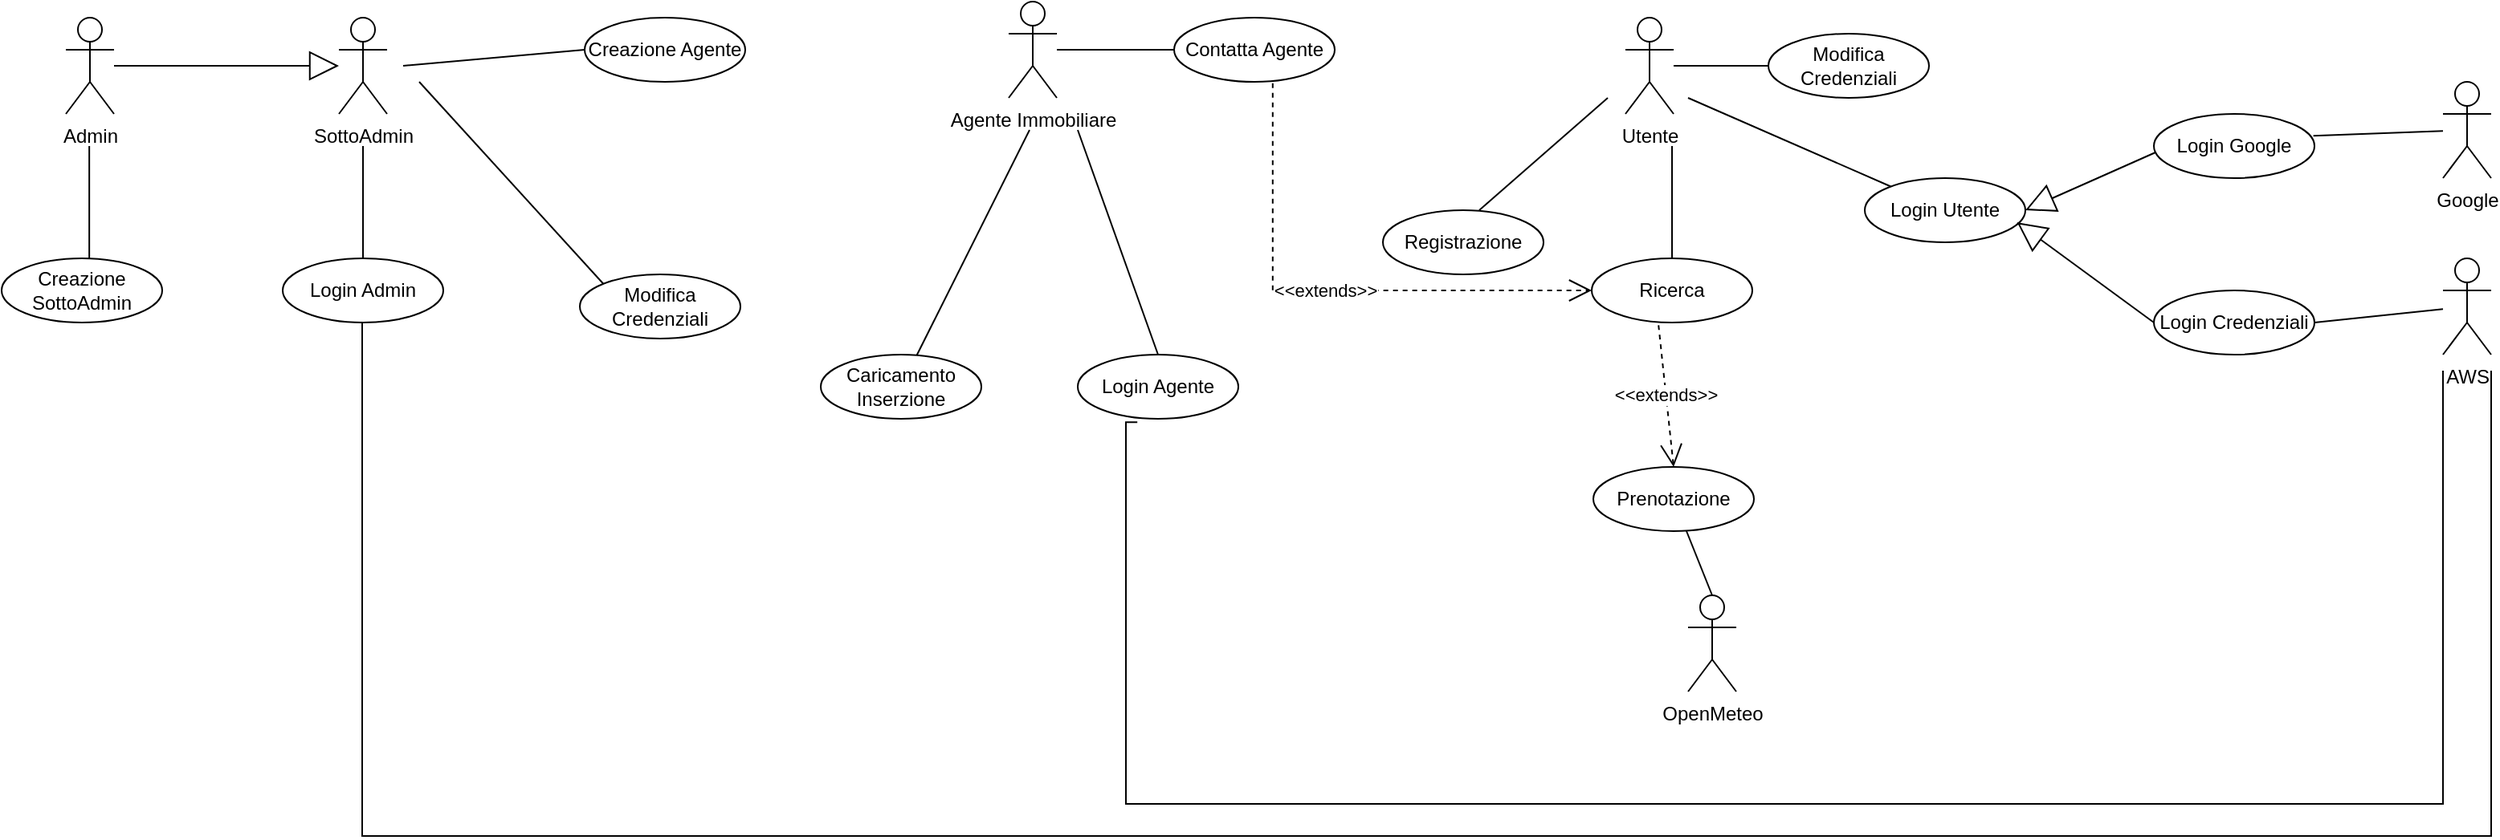 <mxfile version="26.2.14" pages="2">
  <diagram name="Pagina-3" id="WdsdcK6bDClHhAja2yAE">
    <mxGraphModel dx="1676" dy="636" grid="1" gridSize="10" guides="1" tooltips="1" connect="1" arrows="1" fold="1" page="1" pageScale="1" pageWidth="827" pageHeight="1169" math="0" shadow="0">
      <root>
        <mxCell id="0" />
        <mxCell id="1" parent="0" />
        <mxCell id="-wP4TRhqMFrlBuhKo1AS-1" value="Admin" style="shape=umlActor;verticalLabelPosition=bottom;verticalAlign=top;html=1;outlineConnect=0;" vertex="1" parent="1">
          <mxGeometry x="240" y="130" width="30" height="60" as="geometry" />
        </mxCell>
        <mxCell id="-wP4TRhqMFrlBuhKo1AS-2" value="Utente" style="shape=umlActor;verticalLabelPosition=bottom;verticalAlign=top;html=1;outlineConnect=0;" vertex="1" parent="1">
          <mxGeometry x="1211" y="130" width="30" height="60" as="geometry" />
        </mxCell>
        <mxCell id="-wP4TRhqMFrlBuhKo1AS-4" value="Agente Immobiliare" style="shape=umlActor;verticalLabelPosition=bottom;verticalAlign=top;html=1;outlineConnect=0;" vertex="1" parent="1">
          <mxGeometry x="827" y="120" width="30" height="60" as="geometry" />
        </mxCell>
        <mxCell id="-wP4TRhqMFrlBuhKo1AS-6" value="OpenMeteo" style="shape=umlActor;verticalLabelPosition=bottom;verticalAlign=top;html=1;outlineConnect=0;" vertex="1" parent="1">
          <mxGeometry x="1250" y="490" width="30" height="60" as="geometry" />
        </mxCell>
        <mxCell id="-wP4TRhqMFrlBuhKo1AS-7" value="SottoAdmin" style="shape=umlActor;verticalLabelPosition=bottom;verticalAlign=top;html=1;outlineConnect=0;" vertex="1" parent="1">
          <mxGeometry x="410" y="130" width="30" height="60" as="geometry" />
        </mxCell>
        <mxCell id="-wP4TRhqMFrlBuhKo1AS-22" value="Login Admin" style="ellipse;whiteSpace=wrap;html=1;align=center;" vertex="1" parent="1">
          <mxGeometry x="375" y="280" width="100" height="40" as="geometry" />
        </mxCell>
        <mxCell id="-wP4TRhqMFrlBuhKo1AS-23" value="Login Utente" style="ellipse;whiteSpace=wrap;html=1;align=center;" vertex="1" parent="1">
          <mxGeometry x="1360" y="230" width="100" height="40" as="geometry" />
        </mxCell>
        <mxCell id="-wP4TRhqMFrlBuhKo1AS-24" value="Login Agente" style="ellipse;whiteSpace=wrap;html=1;align=center;" vertex="1" parent="1">
          <mxGeometry x="870" y="340" width="100" height="40" as="geometry" />
        </mxCell>
        <mxCell id="-wP4TRhqMFrlBuhKo1AS-25" value="Creazione Agente" style="ellipse;whiteSpace=wrap;html=1;align=center;" vertex="1" parent="1">
          <mxGeometry x="563" y="130" width="100" height="40" as="geometry" />
        </mxCell>
        <mxCell id="-wP4TRhqMFrlBuhKo1AS-26" value="Modifica Credenziali" style="ellipse;whiteSpace=wrap;html=1;align=center;" vertex="1" parent="1">
          <mxGeometry x="560" y="290" width="100" height="40" as="geometry" />
        </mxCell>
        <mxCell id="-wP4TRhqMFrlBuhKo1AS-27" value="Creazione SottoAdmin" style="ellipse;whiteSpace=wrap;html=1;align=center;" vertex="1" parent="1">
          <mxGeometry x="200" y="280" width="100" height="40" as="geometry" />
        </mxCell>
        <mxCell id="-wP4TRhqMFrlBuhKo1AS-30" value="Caricamento Inserzione" style="ellipse;whiteSpace=wrap;html=1;align=center;" vertex="1" parent="1">
          <mxGeometry x="710" y="340" width="100" height="40" as="geometry" />
        </mxCell>
        <mxCell id="-wP4TRhqMFrlBuhKo1AS-31" value="Contatta Agente" style="ellipse;whiteSpace=wrap;html=1;align=center;" vertex="1" parent="1">
          <mxGeometry x="930" y="130" width="100" height="40" as="geometry" />
        </mxCell>
        <mxCell id="-wP4TRhqMFrlBuhKo1AS-32" value="Registrazione" style="ellipse;whiteSpace=wrap;html=1;align=center;" vertex="1" parent="1">
          <mxGeometry x="1060" y="250" width="100" height="40" as="geometry" />
        </mxCell>
        <mxCell id="-wP4TRhqMFrlBuhKo1AS-33" value="Ricerca" style="ellipse;whiteSpace=wrap;html=1;align=center;" vertex="1" parent="1">
          <mxGeometry x="1190" y="280" width="100" height="40" as="geometry" />
        </mxCell>
        <mxCell id="-wP4TRhqMFrlBuhKo1AS-35" value="Prenotazione" style="ellipse;whiteSpace=wrap;html=1;align=center;" vertex="1" parent="1">
          <mxGeometry x="1191" y="410" width="100" height="40" as="geometry" />
        </mxCell>
        <mxCell id="-wP4TRhqMFrlBuhKo1AS-37" value="&amp;lt;&amp;lt;extends&amp;gt;&amp;gt;" style="endArrow=open;endSize=12;dashed=1;html=1;rounded=0;exitX=0.416;exitY=1.041;exitDx=0;exitDy=0;exitPerimeter=0;entryX=0.5;entryY=0;entryDx=0;entryDy=0;" edge="1" parent="1" source="-wP4TRhqMFrlBuhKo1AS-33" target="-wP4TRhqMFrlBuhKo1AS-35">
          <mxGeometry x="-0.01" width="160" relative="1" as="geometry">
            <mxPoint x="710" y="310" as="sourcePoint" />
            <mxPoint x="870" y="310" as="targetPoint" />
            <mxPoint as="offset" />
          </mxGeometry>
        </mxCell>
        <mxCell id="-wP4TRhqMFrlBuhKo1AS-38" value="&amp;lt;&amp;lt;extends&amp;gt;&amp;gt;" style="endArrow=open;endSize=12;dashed=1;html=1;rounded=0;entryX=0;entryY=0.5;entryDx=0;entryDy=0;exitX=0.614;exitY=1.023;exitDx=0;exitDy=0;exitPerimeter=0;edgeStyle=orthogonalEdgeStyle;" edge="1" parent="1" source="-wP4TRhqMFrlBuhKo1AS-31" target="-wP4TRhqMFrlBuhKo1AS-33">
          <mxGeometry x="-0.01" width="160" relative="1" as="geometry">
            <mxPoint x="710" y="220" as="sourcePoint" />
            <mxPoint x="1251" y="420" as="targetPoint" />
            <mxPoint as="offset" />
          </mxGeometry>
        </mxCell>
        <mxCell id="-wP4TRhqMFrlBuhKo1AS-40" value="" style="endArrow=none;html=1;rounded=0;entryX=0;entryY=0.5;entryDx=0;entryDy=0;" edge="1" parent="1" source="-wP4TRhqMFrlBuhKo1AS-4" target="-wP4TRhqMFrlBuhKo1AS-31">
          <mxGeometry width="50" height="50" relative="1" as="geometry">
            <mxPoint x="780" y="270" as="sourcePoint" />
            <mxPoint x="830" y="220" as="targetPoint" />
          </mxGeometry>
        </mxCell>
        <mxCell id="-wP4TRhqMFrlBuhKo1AS-41" value="" style="endArrow=none;html=1;rounded=0;" edge="1" parent="1" target="-wP4TRhqMFrlBuhKo1AS-30">
          <mxGeometry width="50" height="50" relative="1" as="geometry">
            <mxPoint x="840" y="200" as="sourcePoint" />
            <mxPoint x="940" y="160" as="targetPoint" />
          </mxGeometry>
        </mxCell>
        <mxCell id="-wP4TRhqMFrlBuhKo1AS-42" value="" style="endArrow=none;html=1;rounded=0;entryX=0.5;entryY=0;entryDx=0;entryDy=0;" edge="1" parent="1" target="-wP4TRhqMFrlBuhKo1AS-24">
          <mxGeometry width="50" height="50" relative="1" as="geometry">
            <mxPoint x="870" y="200" as="sourcePoint" />
            <mxPoint x="780" y="350" as="targetPoint" />
          </mxGeometry>
        </mxCell>
        <mxCell id="-wP4TRhqMFrlBuhKo1AS-43" value="" style="endArrow=block;endSize=16;endFill=0;html=1;rounded=0;entryX=1;entryY=0.5;entryDx=0;entryDy=0;" edge="1" parent="1" target="-wP4TRhqMFrlBuhKo1AS-23">
          <mxGeometry width="160" relative="1" as="geometry">
            <mxPoint x="1550" y="210" as="sourcePoint" />
            <mxPoint x="1330" y="250" as="targetPoint" />
          </mxGeometry>
        </mxCell>
        <mxCell id="-wP4TRhqMFrlBuhKo1AS-44" value="Login Credenziali" style="ellipse;whiteSpace=wrap;html=1;align=center;" vertex="1" parent="1">
          <mxGeometry x="1540" y="300" width="100" height="40" as="geometry" />
        </mxCell>
        <mxCell id="-wP4TRhqMFrlBuhKo1AS-45" value="Login Google" style="ellipse;whiteSpace=wrap;html=1;align=center;" vertex="1" parent="1">
          <mxGeometry x="1540" y="190" width="100" height="40" as="geometry" />
        </mxCell>
        <mxCell id="-wP4TRhqMFrlBuhKo1AS-47" value="" style="endArrow=block;endSize=16;endFill=0;html=1;rounded=0;entryX=0.948;entryY=0.689;entryDx=0;entryDy=0;entryPerimeter=0;exitX=0;exitY=0.5;exitDx=0;exitDy=0;" edge="1" parent="1" source="-wP4TRhqMFrlBuhKo1AS-44" target="-wP4TRhqMFrlBuhKo1AS-23">
          <mxGeometry width="160" relative="1" as="geometry">
            <mxPoint x="1560" y="220" as="sourcePoint" />
            <mxPoint x="1470" y="260" as="targetPoint" />
          </mxGeometry>
        </mxCell>
        <mxCell id="-wP4TRhqMFrlBuhKo1AS-48" value="AWS" style="shape=umlActor;verticalLabelPosition=bottom;verticalAlign=top;html=1;outlineConnect=0;" vertex="1" parent="1">
          <mxGeometry x="1720" y="280" width="30" height="60" as="geometry" />
        </mxCell>
        <mxCell id="-wP4TRhqMFrlBuhKo1AS-49" value="Google" style="shape=umlActor;verticalLabelPosition=bottom;verticalAlign=top;html=1;outlineConnect=0;" vertex="1" parent="1">
          <mxGeometry x="1720" y="170" width="30" height="60" as="geometry" />
        </mxCell>
        <mxCell id="-wP4TRhqMFrlBuhKo1AS-51" value="" style="endArrow=none;html=1;rounded=0;exitX=0.993;exitY=0.341;exitDx=0;exitDy=0;exitPerimeter=0;" edge="1" parent="1" source="-wP4TRhqMFrlBuhKo1AS-45" target="-wP4TRhqMFrlBuhKo1AS-49">
          <mxGeometry width="50" height="50" relative="1" as="geometry">
            <mxPoint x="1350" y="270" as="sourcePoint" />
            <mxPoint x="1400" y="220" as="targetPoint" />
          </mxGeometry>
        </mxCell>
        <mxCell id="-wP4TRhqMFrlBuhKo1AS-52" value="" style="endArrow=none;html=1;rounded=0;exitX=1;exitY=0.5;exitDx=0;exitDy=0;" edge="1" parent="1" source="-wP4TRhqMFrlBuhKo1AS-44" target="-wP4TRhqMFrlBuhKo1AS-48">
          <mxGeometry width="50" height="50" relative="1" as="geometry">
            <mxPoint x="1649" y="214" as="sourcePoint" />
            <mxPoint x="1730" y="211" as="targetPoint" />
          </mxGeometry>
        </mxCell>
        <mxCell id="-wP4TRhqMFrlBuhKo1AS-53" value="" style="endArrow=none;html=1;rounded=0;entryX=0.5;entryY=0;entryDx=0;entryDy=0;" edge="1" parent="1" target="-wP4TRhqMFrlBuhKo1AS-33">
          <mxGeometry width="50" height="50" relative="1" as="geometry">
            <mxPoint x="1240" y="210" as="sourcePoint" />
            <mxPoint x="1730" y="211" as="targetPoint" />
          </mxGeometry>
        </mxCell>
        <mxCell id="-wP4TRhqMFrlBuhKo1AS-54" value="Modifica Credenziali" style="ellipse;whiteSpace=wrap;html=1;align=center;" vertex="1" parent="1">
          <mxGeometry x="1300" y="140" width="100" height="40" as="geometry" />
        </mxCell>
        <mxCell id="-wP4TRhqMFrlBuhKo1AS-55" value="" style="endArrow=none;html=1;rounded=0;" edge="1" parent="1" source="-wP4TRhqMFrlBuhKo1AS-2" target="-wP4TRhqMFrlBuhKo1AS-54">
          <mxGeometry width="50" height="50" relative="1" as="geometry">
            <mxPoint x="1250" y="220" as="sourcePoint" />
            <mxPoint x="1250" y="290" as="targetPoint" />
          </mxGeometry>
        </mxCell>
        <mxCell id="-wP4TRhqMFrlBuhKo1AS-56" value="" style="endArrow=none;html=1;rounded=0;" edge="1" parent="1" target="-wP4TRhqMFrlBuhKo1AS-23">
          <mxGeometry width="50" height="50" relative="1" as="geometry">
            <mxPoint x="1250" y="180" as="sourcePoint" />
            <mxPoint x="1310" y="170" as="targetPoint" />
          </mxGeometry>
        </mxCell>
        <mxCell id="-wP4TRhqMFrlBuhKo1AS-57" value="" style="endArrow=none;html=1;rounded=0;entryX=0.5;entryY=0;entryDx=0;entryDy=0;entryPerimeter=0;" edge="1" parent="1" source="-wP4TRhqMFrlBuhKo1AS-35" target="-wP4TRhqMFrlBuhKo1AS-6">
          <mxGeometry width="50" height="50" relative="1" as="geometry">
            <mxPoint x="1370" y="400" as="sourcePoint" />
            <mxPoint x="1420" y="350" as="targetPoint" />
          </mxGeometry>
        </mxCell>
        <mxCell id="-wP4TRhqMFrlBuhKo1AS-58" value="" style="endArrow=none;html=1;rounded=0;entryX=0.6;entryY=0;entryDx=0;entryDy=0;entryPerimeter=0;" edge="1" parent="1" target="-wP4TRhqMFrlBuhKo1AS-32">
          <mxGeometry width="50" height="50" relative="1" as="geometry">
            <mxPoint x="1200" y="180" as="sourcePoint" />
            <mxPoint x="1386" y="245" as="targetPoint" />
          </mxGeometry>
        </mxCell>
        <mxCell id="-wP4TRhqMFrlBuhKo1AS-59" value="" style="endArrow=none;html=1;rounded=0;entryX=0;entryY=0.5;entryDx=0;entryDy=0;" edge="1" parent="1" target="-wP4TRhqMFrlBuhKo1AS-25">
          <mxGeometry width="50" height="50" relative="1" as="geometry">
            <mxPoint x="450" y="160" as="sourcePoint" />
            <mxPoint x="930" y="360" as="targetPoint" />
          </mxGeometry>
        </mxCell>
        <mxCell id="-wP4TRhqMFrlBuhKo1AS-60" value="" style="endArrow=none;html=1;rounded=0;entryX=0;entryY=0;entryDx=0;entryDy=0;" edge="1" parent="1" target="-wP4TRhqMFrlBuhKo1AS-26">
          <mxGeometry width="50" height="50" relative="1" as="geometry">
            <mxPoint x="460" y="170" as="sourcePoint" />
            <mxPoint x="573" y="160" as="targetPoint" />
          </mxGeometry>
        </mxCell>
        <mxCell id="-wP4TRhqMFrlBuhKo1AS-61" value="" style="endArrow=none;html=1;rounded=0;entryX=0.5;entryY=0;entryDx=0;entryDy=0;" edge="1" parent="1" target="-wP4TRhqMFrlBuhKo1AS-22">
          <mxGeometry width="50" height="50" relative="1" as="geometry">
            <mxPoint x="425" y="210" as="sourcePoint" />
            <mxPoint x="585" y="306" as="targetPoint" />
          </mxGeometry>
        </mxCell>
        <mxCell id="-wP4TRhqMFrlBuhKo1AS-62" value="" style="endArrow=none;html=1;rounded=0;entryX=0.5;entryY=0;entryDx=0;entryDy=0;" edge="1" parent="1">
          <mxGeometry width="50" height="50" relative="1" as="geometry">
            <mxPoint x="254.58" y="210" as="sourcePoint" />
            <mxPoint x="254.58" y="280" as="targetPoint" />
          </mxGeometry>
        </mxCell>
        <mxCell id="-wP4TRhqMFrlBuhKo1AS-64" value="" style="endArrow=block;endSize=16;endFill=0;html=1;rounded=0;" edge="1" parent="1" source="-wP4TRhqMFrlBuhKo1AS-1" target="-wP4TRhqMFrlBuhKo1AS-7">
          <mxGeometry width="160" relative="1" as="geometry">
            <mxPoint x="380" y="140" as="sourcePoint" />
            <mxPoint x="290" y="180" as="targetPoint" />
          </mxGeometry>
        </mxCell>
        <mxCell id="-wP4TRhqMFrlBuhKo1AS-65" value="" style="endArrow=none;html=1;rounded=0;edgeStyle=orthogonalEdgeStyle;" edge="1" parent="1">
          <mxGeometry width="50" height="50" relative="1" as="geometry">
            <mxPoint x="424.5" y="320" as="sourcePoint" />
            <mxPoint x="1750" y="350" as="targetPoint" />
            <Array as="points">
              <mxPoint x="424" y="640" />
              <mxPoint x="1750" y="640" />
            </Array>
          </mxGeometry>
        </mxCell>
        <mxCell id="-wP4TRhqMFrlBuhKo1AS-66" value="" style="endArrow=none;html=1;rounded=0;edgeStyle=orthogonalEdgeStyle;exitX=0.371;exitY=1.053;exitDx=0;exitDy=0;exitPerimeter=0;" edge="1" parent="1" source="-wP4TRhqMFrlBuhKo1AS-24">
          <mxGeometry width="50" height="50" relative="1" as="geometry">
            <mxPoint x="434.5" y="330" as="sourcePoint" />
            <mxPoint x="1720" y="350" as="targetPoint" />
            <Array as="points">
              <mxPoint x="900" y="382" />
              <mxPoint x="900" y="620" />
              <mxPoint x="1720" y="620" />
              <mxPoint x="1720" y="350" />
            </Array>
          </mxGeometry>
        </mxCell>
      </root>
    </mxGraphModel>
  </diagram>
  <diagram name="Pagina-3" id="ogd4KC8jwl-Q6qPREY6D">
    <mxGraphModel dx="3092" dy="-1649" grid="1" gridSize="10" guides="1" tooltips="1" connect="1" arrows="1" fold="1" page="1" pageScale="1" pageWidth="827" pageHeight="1169" math="0" shadow="0">
      <root>
        <mxCell id="0" />
        <mxCell id="1" parent="0" />
        <mxCell id="4wMO9JpfCpaA2tnQ1esn-194" value="" style="swimlane;fontStyle=0;childLayout=stackLayout;horizontal=1;startSize=0;fillColor=none;horizontalStack=0;resizeParent=1;resizeParentMax=0;resizeLast=0;collapsible=1;marginBottom=0;whiteSpace=wrap;html=1;fontSize=16;movable=1;resizable=1;rotatable=1;deletable=1;editable=1;locked=0;connectable=1;" parent="1" vertex="1">
          <mxGeometry x="-521.56" y="3112.588" width="200" height="144" as="geometry">
            <mxRectangle x="-460" y="200" width="50" height="40" as="alternateBounds" />
          </mxGeometry>
        </mxCell>
        <mxCell id="4wMO9JpfCpaA2tnQ1esn-195" value="&lt;p style=&quot;margin:0px;margin-top:4px;text-align:center;&quot;&gt;&lt;b&gt;Pagina&lt;/b&gt;&lt;/p&gt;&lt;hr size=&quot;1&quot;/&gt;" style="verticalAlign=top;align=left;overflow=fill;fontSize=14;fontFamily=Helvetica;html=1;rounded=0;shadow=0;comic=0;labelBackgroundColor=none;strokeWidth=1;" parent="4wMO9JpfCpaA2tnQ1esn-194" vertex="1">
          <mxGeometry width="200" height="30" as="geometry" />
        </mxCell>
        <mxCell id="4wMO9JpfCpaA2tnQ1esn-197" value="-titolo (String)" style="text;strokeColor=none;fillColor=none;align=left;verticalAlign=top;spacingLeft=4;spacingRight=4;overflow=hidden;rotatable=0;points=[[0,0.5],[1,0.5]];portConstraint=eastwest;whiteSpace=wrap;html=1;fontSize=16;" parent="4wMO9JpfCpaA2tnQ1esn-194" vertex="1">
          <mxGeometry y="30" width="200" height="26" as="geometry" />
        </mxCell>
        <mxCell id="4wMO9JpfCpaA2tnQ1esn-198" value="-dataCreazione(localDate)&lt;br&gt;-ora(localTIme)" style="text;strokeColor=none;fillColor=none;align=left;verticalAlign=top;spacingLeft=4;spacingRight=4;overflow=hidden;rotatable=0;points=[[0,0.5],[1,0.5]];portConstraint=eastwest;whiteSpace=wrap;html=1;fontSize=16;" parent="4wMO9JpfCpaA2tnQ1esn-194" vertex="1">
          <mxGeometry y="56" width="200" height="88" as="geometry" />
        </mxCell>
        <mxCell id="4wMO9JpfCpaA2tnQ1esn-199" value="" style="swimlane;fontStyle=0;childLayout=stackLayout;horizontal=1;startSize=0;fillColor=none;horizontalStack=0;resizeParent=1;resizeParentMax=0;resizeLast=0;collapsible=1;marginBottom=0;whiteSpace=wrap;html=1;fontSize=16;" parent="1" vertex="1">
          <mxGeometry x="-170.0" y="3178.588" width="140" height="26" as="geometry" />
        </mxCell>
        <mxCell id="4wMO9JpfCpaA2tnQ1esn-200" value="-frase (String)" style="text;strokeColor=none;fillColor=none;align=left;verticalAlign=top;spacingLeft=4;spacingRight=4;overflow=hidden;rotatable=0;points=[[0,0.5],[1,0.5]];portConstraint=eastwest;whiteSpace=wrap;html=1;fontSize=16;" parent="4wMO9JpfCpaA2tnQ1esn-199" vertex="1">
          <mxGeometry width="140" height="26" as="geometry" />
        </mxCell>
        <mxCell id="4wMO9JpfCpaA2tnQ1esn-201" value="" style="swimlane;fontStyle=0;childLayout=stackLayout;horizontal=1;startSize=0;fillColor=none;horizontalStack=0;resizeParent=1;resizeParentMax=0;resizeLast=0;collapsible=1;marginBottom=0;whiteSpace=wrap;html=1;fontSize=16;" parent="1" vertex="1">
          <mxGeometry x="-1101.56" y="3105.588" width="200" height="82" as="geometry" />
        </mxCell>
        <mxCell id="4wMO9JpfCpaA2tnQ1esn-202" value="&lt;p style=&quot;margin:0px;margin-top:4px;text-align:center;&quot;&gt;&lt;b&gt;Autore&lt;/b&gt;&lt;/p&gt;&lt;hr size=&quot;1&quot;/&gt;" style="verticalAlign=top;align=left;overflow=fill;fontSize=14;fontFamily=Helvetica;html=1;rounded=0;shadow=0;comic=0;labelBackgroundColor=none;strokeWidth=1;" parent="4wMO9JpfCpaA2tnQ1esn-201" vertex="1">
          <mxGeometry width="200" height="30" as="geometry" />
        </mxCell>
        <mxCell id="4wMO9JpfCpaA2tnQ1esn-203" value="-username (String)" style="text;strokeColor=none;fillColor=none;align=left;verticalAlign=top;spacingLeft=4;spacingRight=4;overflow=hidden;rotatable=0;points=[[0,0.5],[1,0.5]];portConstraint=eastwest;whiteSpace=wrap;html=1;fontSize=16;" parent="4wMO9JpfCpaA2tnQ1esn-201" vertex="1">
          <mxGeometry y="30" width="200" height="26" as="geometry" />
        </mxCell>
        <mxCell id="4wMO9JpfCpaA2tnQ1esn-204" value="-password(String)" style="text;strokeColor=none;fillColor=none;align=left;verticalAlign=top;spacingLeft=4;spacingRight=4;overflow=hidden;rotatable=0;points=[[0,0.5],[1,0.5]];portConstraint=eastwest;whiteSpace=wrap;html=1;fontSize=16;" parent="4wMO9JpfCpaA2tnQ1esn-201" vertex="1">
          <mxGeometry y="56" width="200" height="26" as="geometry" />
        </mxCell>
        <mxCell id="4wMO9JpfCpaA2tnQ1esn-205" value="" style="swimlane;fontStyle=0;childLayout=stackLayout;horizontal=1;startSize=0;fillColor=none;horizontalStack=0;resizeParent=1;resizeParentMax=0;resizeLast=0;collapsible=1;marginBottom=0;whiteSpace=wrap;html=1;fontSize=16;" parent="1" vertex="1">
          <mxGeometry x="-1061.56" y="3345.588" width="190" height="56" as="geometry" />
        </mxCell>
        <mxCell id="4wMO9JpfCpaA2tnQ1esn-206" value="&lt;p style=&quot;margin:0px;margin-top:4px;text-align:center;&quot;&gt;&lt;b&gt;Modifica&lt;/b&gt;&lt;/p&gt;" style="verticalAlign=top;align=left;overflow=fill;fontSize=14;fontFamily=Helvetica;html=1;rounded=0;shadow=0;comic=0;labelBackgroundColor=none;strokeWidth=1;" parent="4wMO9JpfCpaA2tnQ1esn-205" vertex="1">
          <mxGeometry width="190" height="30" as="geometry" />
        </mxCell>
        <mxCell id="4wMO9JpfCpaA2tnQ1esn-207" value="frase" style="text;strokeColor=none;fillColor=none;align=left;verticalAlign=top;spacingLeft=4;spacingRight=4;overflow=hidden;rotatable=0;points=[[0,0.5],[1,0.5]];portConstraint=eastwest;whiteSpace=wrap;html=1;fontSize=16;" parent="4wMO9JpfCpaA2tnQ1esn-205" vertex="1">
          <mxGeometry y="30" width="190" height="26" as="geometry" />
        </mxCell>
        <mxCell id="4wMO9JpfCpaA2tnQ1esn-208" style="edgeStyle=none;curved=1;rounded=0;orthogonalLoop=1;jettySize=auto;html=1;exitX=0;exitY=0.75;exitDx=0;exitDy=0;fontSize=12;startSize=8;endSize=8;" parent="4wMO9JpfCpaA2tnQ1esn-205" source="4wMO9JpfCpaA2tnQ1esn-206" target="4wMO9JpfCpaA2tnQ1esn-206" edge="1">
          <mxGeometry relative="1" as="geometry" />
        </mxCell>
        <mxCell id="4wMO9JpfCpaA2tnQ1esn-209" value="&lt;div style=&quot;text-align: center;&quot;&gt;&lt;b style=&quot;background-color: initial;&quot;&gt;FraseTesto&lt;/b&gt;&lt;/div&gt;&lt;p style=&quot;margin:0px;margin-top:4px;text-align:center;&quot;&gt;&lt;/p&gt;" style="verticalAlign=top;align=left;overflow=fill;fontSize=14;fontFamily=Helvetica;html=1;rounded=0;shadow=0;comic=0;labelBackgroundColor=none;strokeWidth=1;" parent="1" vertex="1">
          <mxGeometry x="-170.0" y="3148.588" width="140" height="30" as="geometry" />
        </mxCell>
        <mxCell id="4wMO9JpfCpaA2tnQ1esn-210" value="" style="endArrow=none;html=1;rounded=0;fontSize=12;startSize=8;endSize=8;curved=1;entryX=1;entryY=0.5;entryDx=0;entryDy=0;exitX=0;exitY=0.25;exitDx=0;exitDy=0;" parent="1" source="4wMO9JpfCpaA2tnQ1esn-209" edge="1">
          <mxGeometry relative="1" as="geometry">
            <mxPoint x="-681.56" y="3315.588" as="sourcePoint" />
            <mxPoint x="-321.56" y="3155.588" as="targetPoint" />
          </mxGeometry>
        </mxCell>
        <mxCell id="4wMO9JpfCpaA2tnQ1esn-211" value="" style="endArrow=none;html=1;rounded=0;fontSize=12;startSize=8;endSize=8;curved=1;entryX=0.002;entryY=0.347;entryDx=0;entryDy=0;entryPerimeter=0;exitX=1;exitY=0.25;exitDx=0;exitDy=0;" parent="1" source="4wMO9JpfCpaA2tnQ1esn-206" target="4wMO9JpfCpaA2tnQ1esn-198" edge="1">
          <mxGeometry relative="1" as="geometry">
            <mxPoint x="-681.56" y="3315.588" as="sourcePoint" />
            <mxPoint x="-521.56" y="3315.588" as="targetPoint" />
          </mxGeometry>
        </mxCell>
        <mxCell id="4wMO9JpfCpaA2tnQ1esn-212" value="" style="endArrow=none;html=1;rounded=0;fontSize=12;startSize=8;endSize=8;curved=1;entryX=1.043;entryY=0.6;entryDx=0;entryDy=0;entryPerimeter=0;exitX=0;exitY=0.5;exitDx=0;exitDy=0;" parent="1" source="4wMO9JpfCpaA2tnQ1esn-197" target="4wMO9JpfCpaA2tnQ1esn-201" edge="1">
          <mxGeometry relative="1" as="geometry">
            <mxPoint x="-681.56" y="3315.588" as="sourcePoint" />
            <mxPoint x="-521.56" y="3315.588" as="targetPoint" />
          </mxGeometry>
        </mxCell>
        <mxCell id="4wMO9JpfCpaA2tnQ1esn-214" value="" style="endArrow=none;html=1;rounded=0;fontSize=12;startSize=8;endSize=8;curved=1;exitX=0.432;exitY=1.192;exitDx=0;exitDy=0;exitPerimeter=0;" parent="1" source="4wMO9JpfCpaA2tnQ1esn-204" target="4wMO9JpfCpaA2tnQ1esn-205" edge="1">
          <mxGeometry relative="1" as="geometry">
            <mxPoint x="-681.56" y="3315.588" as="sourcePoint" />
            <mxPoint x="-521.56" y="3315.588" as="targetPoint" />
          </mxGeometry>
        </mxCell>
        <mxCell id="4wMO9JpfCpaA2tnQ1esn-215" value="1" style="text;html=1;align=center;verticalAlign=middle;resizable=0;points=[];autosize=1;strokeColor=none;fillColor=none;fontSize=16;" parent="1" vertex="1">
          <mxGeometry x="-896.56" y="3123.588" width="30" height="30" as="geometry" />
        </mxCell>
        <mxCell id="4wMO9JpfCpaA2tnQ1esn-216" value="0,*" style="text;html=1;align=center;verticalAlign=middle;resizable=0;points=[];autosize=1;strokeColor=none;fillColor=none;fontSize=16;" parent="1" vertex="1">
          <mxGeometry x="-556.56" y="3148.588" width="40" height="30" as="geometry" />
        </mxCell>
        <mxCell id="4wMO9JpfCpaA2tnQ1esn-217" value="1" style="text;html=1;align=center;verticalAlign=middle;resizable=0;points=[];autosize=1;strokeColor=none;fillColor=none;fontSize=16;" parent="1" vertex="1">
          <mxGeometry x="-1011.56" y="3187.588" width="30" height="30" as="geometry" />
        </mxCell>
        <mxCell id="4wMO9JpfCpaA2tnQ1esn-218" value="0,*" style="text;html=1;align=center;verticalAlign=middle;resizable=0;points=[];autosize=1;strokeColor=none;fillColor=none;fontSize=16;" parent="1" vertex="1">
          <mxGeometry x="-981.56" y="3313.588" width="40" height="30" as="geometry" />
        </mxCell>
        <mxCell id="4wMO9JpfCpaA2tnQ1esn-219" value="1" style="text;html=1;align=center;verticalAlign=middle;resizable=0;points=[];autosize=1;strokeColor=none;fillColor=none;fontSize=16;" parent="1" vertex="1">
          <mxGeometry x="-556.56" y="3204.588" width="30" height="30" as="geometry" />
        </mxCell>
        <mxCell id="4wMO9JpfCpaA2tnQ1esn-220" value="0,*" style="text;html=1;align=center;verticalAlign=middle;resizable=0;points=[];autosize=1;strokeColor=none;fillColor=none;fontSize=16;" parent="1" vertex="1">
          <mxGeometry x="-871.56" y="3315.588" width="40" height="30" as="geometry" />
        </mxCell>
        <mxCell id="4wMO9JpfCpaA2tnQ1esn-221" value="1" style="text;html=1;align=center;verticalAlign=middle;resizable=0;points=[];autosize=1;strokeColor=none;fillColor=none;fontSize=16;" parent="1" vertex="1">
          <mxGeometry x="-321.56" y="3126.588" width="30" height="30" as="geometry" />
        </mxCell>
        <mxCell id="4wMO9JpfCpaA2tnQ1esn-222" value="1,*" style="text;html=1;align=center;verticalAlign=middle;resizable=0;points=[];autosize=1;strokeColor=none;fillColor=none;fontSize=16;" parent="1" vertex="1">
          <mxGeometry x="-210.0" y="3126.588" width="40" height="30" as="geometry" />
        </mxCell>
        <mxCell id="_piYChJggfYMcK1N6pH9-2" value="" style="endArrow=none;html=1;rounded=0;fontSize=12;startSize=8;endSize=8;curved=1;entryX=1.008;entryY=0.458;entryDx=0;entryDy=0;entryPerimeter=0;exitX=-0.012;exitY=1.026;exitDx=0;exitDy=0;exitPerimeter=0;" edge="1" parent="1" source="4wMO9JpfCpaA2tnQ1esn-200" target="4wMO9JpfCpaA2tnQ1esn-198">
          <mxGeometry relative="1" as="geometry">
            <mxPoint x="-200" y="3220" as="sourcePoint" />
            <mxPoint x="-312" y="3166" as="targetPoint" />
          </mxGeometry>
        </mxCell>
        <mxCell id="_piYChJggfYMcK1N6pH9-3" value="Collegamento" style="text;html=1;align=center;verticalAlign=middle;whiteSpace=wrap;rounded=0;" vertex="1" parent="1">
          <mxGeometry x="-270" y="3204.59" width="60" height="30" as="geometry" />
        </mxCell>
        <mxCell id="_piYChJggfYMcK1N6pH9-4" value="&lt;span style=&quot;color: rgb(0, 0, 0); font-family: Helvetica; font-size: 16px; font-style: normal; font-variant-ligatures: normal; font-variant-caps: normal; font-weight: 400; letter-spacing: normal; orphans: 2; text-align: center; text-indent: 0px; text-transform: none; widows: 2; word-spacing: 0px; -webkit-text-stroke-width: 0px; white-space: nowrap; background-color: rgb(251, 251, 251); text-decoration-thickness: initial; text-decoration-style: initial; text-decoration-color: initial; display: inline !important; float: none;&quot;&gt;0,1&lt;/span&gt;" style="text;whiteSpace=wrap;html=1;" vertex="1" parent="1">
          <mxGeometry x="-310" y="3177.59" width="50" height="40" as="geometry" />
        </mxCell>
        <mxCell id="_piYChJggfYMcK1N6pH9-7" value="&lt;span style=&quot;color: rgb(0, 0, 0); font-family: Helvetica; font-size: 16px; font-style: normal; font-variant-ligatures: normal; font-variant-caps: normal; font-weight: 400; letter-spacing: normal; orphans: 2; text-align: center; text-indent: 0px; text-transform: none; widows: 2; word-spacing: 0px; -webkit-text-stroke-width: 0px; white-space: nowrap; background-color: rgb(251, 251, 251); text-decoration-thickness: initial; text-decoration-style: initial; text-decoration-color: initial; display: inline !important; float: none;&quot;&gt;0,*&lt;/span&gt;" style="text;whiteSpace=wrap;html=1;" vertex="1" parent="1">
          <mxGeometry x="-210" y="3177.59" width="50" height="40" as="geometry" />
        </mxCell>
      </root>
    </mxGraphModel>
  </diagram>
</mxfile>

